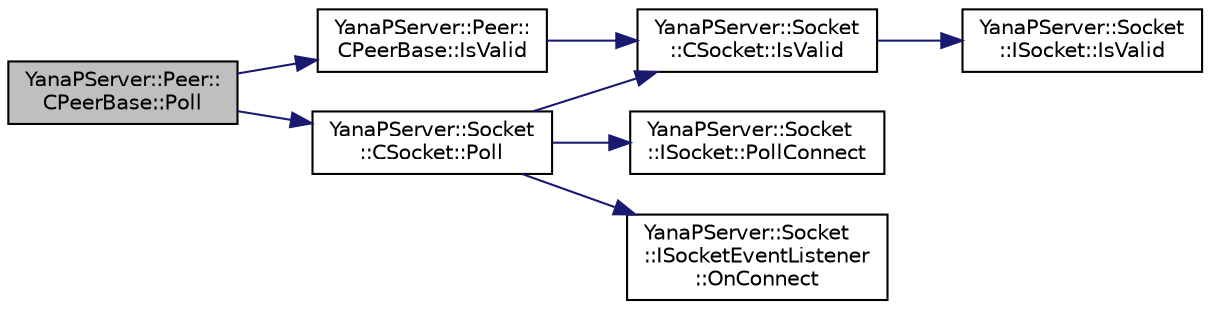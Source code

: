 digraph "YanaPServer::Peer::CPeerBase::Poll"
{
  edge [fontname="Helvetica",fontsize="10",labelfontname="Helvetica",labelfontsize="10"];
  node [fontname="Helvetica",fontsize="10",shape=record];
  rankdir="LR";
  Node16 [label="YanaPServer::Peer::\lCPeerBase::Poll",height=0.2,width=0.4,color="black", fillcolor="grey75", style="filled", fontcolor="black"];
  Node16 -> Node17 [color="midnightblue",fontsize="10",style="solid",fontname="Helvetica"];
  Node17 [label="YanaPServer::Peer::\lCPeerBase::IsValid",height=0.2,width=0.4,color="black", fillcolor="white", style="filled",URL="$class_yana_p_server_1_1_peer_1_1_c_peer_base.html#ab75e8d60afaaaedc9882c56a7a6558b6",tooltip="有効か？ "];
  Node17 -> Node18 [color="midnightblue",fontsize="10",style="solid",fontname="Helvetica"];
  Node18 [label="YanaPServer::Socket\l::CSocket::IsValid",height=0.2,width=0.4,color="black", fillcolor="white", style="filled",URL="$class_yana_p_server_1_1_socket_1_1_c_socket.html#a8fadeb20cdfec76d61b5547183fd2a8c",tooltip="有効か？ "];
  Node18 -> Node19 [color="midnightblue",fontsize="10",style="solid",fontname="Helvetica"];
  Node19 [label="YanaPServer::Socket\l::ISocket::IsValid",height=0.2,width=0.4,color="black", fillcolor="white", style="filled",URL="$class_yana_p_server_1_1_socket_1_1_i_socket.html#a052f5ae17dc9ae6ab0ef4d1e3358948c",tooltip="有効か？ "];
  Node16 -> Node20 [color="midnightblue",fontsize="10",style="solid",fontname="Helvetica"];
  Node20 [label="YanaPServer::Socket\l::CSocket::Poll",height=0.2,width=0.4,color="black", fillcolor="white", style="filled",URL="$class_yana_p_server_1_1_socket_1_1_c_socket.html#aaa6dd5c2d46d5fd518293e95481ed18e",tooltip="毎フレーム実行する処理 "];
  Node20 -> Node18 [color="midnightblue",fontsize="10",style="solid",fontname="Helvetica"];
  Node20 -> Node21 [color="midnightblue",fontsize="10",style="solid",fontname="Helvetica"];
  Node21 [label="YanaPServer::Socket\l::ISocket::PollConnect",height=0.2,width=0.4,color="black", fillcolor="white", style="filled",URL="$class_yana_p_server_1_1_socket_1_1_i_socket.html#a58e05676c80c5d1fad2c98a73bff56f4",tooltip="接続されるまで毎フレーム実行される処理 "];
  Node20 -> Node22 [color="midnightblue",fontsize="10",style="solid",fontname="Helvetica"];
  Node22 [label="YanaPServer::Socket\l::ISocketEventListener\l::OnConnect",height=0.2,width=0.4,color="black", fillcolor="white", style="filled",URL="$class_yana_p_server_1_1_socket_1_1_i_socket_event_listener.html#a5403eb40fd5d2a3df6ce859b47e9b403",tooltip="接続された "];
}
